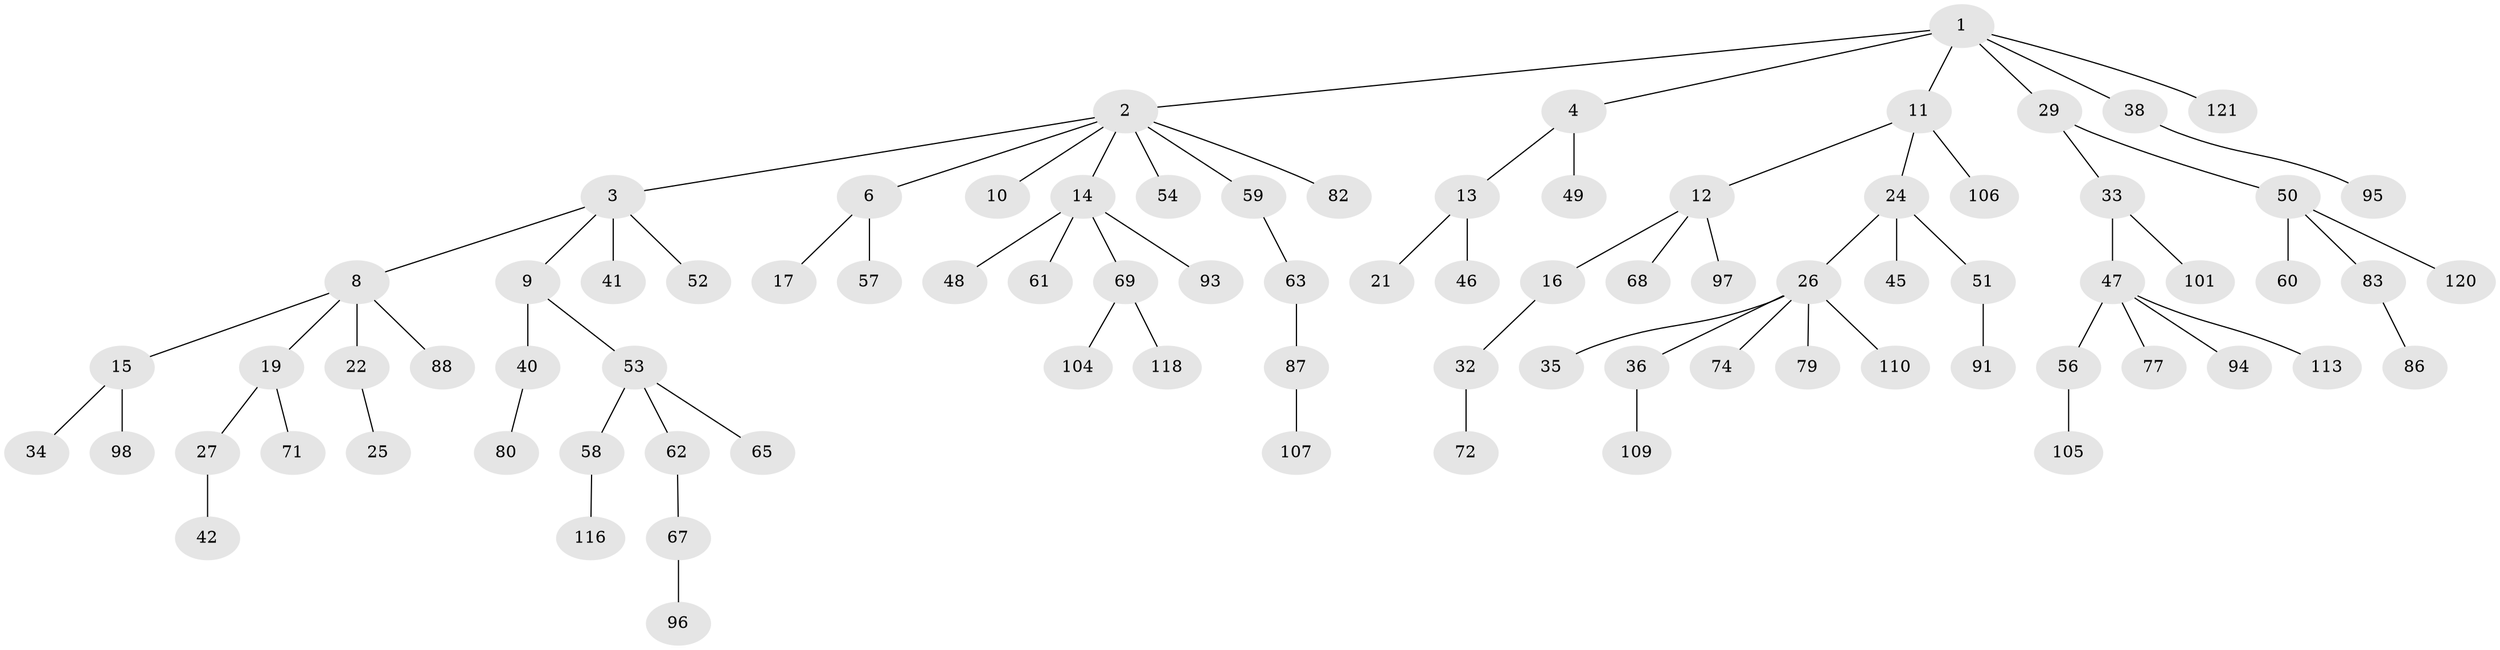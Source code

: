 // original degree distribution, {7: 0.008130081300813009, 9: 0.008130081300813009, 3: 0.11382113821138211, 2: 0.24390243902439024, 4: 0.056910569105691054, 5: 0.056910569105691054, 1: 0.5121951219512195}
// Generated by graph-tools (version 1.1) at 2025/42/03/06/25 10:42:02]
// undirected, 84 vertices, 83 edges
graph export_dot {
graph [start="1"]
  node [color=gray90,style=filled];
  1 [super="+28"];
  2 [super="+55"];
  3 [super="+7"];
  4 [super="+5"];
  6 [super="+76"];
  8 [super="+18"];
  9 [super="+20"];
  10 [super="+23"];
  11 [super="+115"];
  12 [super="+30"];
  13 [super="+100"];
  14 [super="+44"];
  15 [super="+31"];
  16 [super="+92"];
  17;
  19 [super="+75"];
  21;
  22 [super="+123"];
  24 [super="+81"];
  25;
  26 [super="+39"];
  27 [super="+111"];
  29 [super="+37"];
  32 [super="+70"];
  33;
  34;
  35;
  36 [super="+43"];
  38;
  40 [super="+73"];
  41 [super="+102"];
  42 [super="+122"];
  45;
  46;
  47 [super="+78"];
  48;
  49 [super="+84"];
  50;
  51;
  52 [super="+89"];
  53 [super="+108"];
  54;
  56;
  57 [super="+64"];
  58;
  59;
  60 [super="+66"];
  61;
  62;
  63 [super="+85"];
  65 [super="+117"];
  67 [super="+99"];
  68 [super="+119"];
  69 [super="+90"];
  71;
  72;
  74 [super="+103"];
  77;
  79;
  80;
  82;
  83 [super="+114"];
  86;
  87;
  88;
  91;
  93;
  94;
  95;
  96;
  97;
  98 [super="+112"];
  101;
  104;
  105;
  106;
  107;
  109;
  110;
  113;
  116;
  118;
  120;
  121;
  1 -- 2;
  1 -- 4;
  1 -- 11;
  1 -- 29;
  1 -- 38;
  1 -- 121;
  2 -- 3;
  2 -- 6;
  2 -- 10;
  2 -- 14;
  2 -- 54;
  2 -- 59;
  2 -- 82;
  3 -- 52;
  3 -- 8;
  3 -- 9;
  3 -- 41;
  4 -- 49;
  4 -- 13;
  6 -- 17;
  6 -- 57;
  8 -- 15;
  8 -- 19;
  8 -- 88;
  8 -- 22;
  9 -- 53;
  9 -- 40;
  11 -- 12;
  11 -- 24;
  11 -- 106;
  12 -- 16;
  12 -- 68;
  12 -- 97;
  13 -- 21;
  13 -- 46;
  14 -- 48;
  14 -- 69;
  14 -- 93;
  14 -- 61;
  15 -- 34;
  15 -- 98;
  16 -- 32;
  19 -- 27;
  19 -- 71;
  22 -- 25;
  24 -- 26;
  24 -- 45;
  24 -- 51;
  26 -- 35;
  26 -- 36;
  26 -- 79;
  26 -- 74;
  26 -- 110;
  27 -- 42;
  29 -- 33;
  29 -- 50;
  32 -- 72;
  33 -- 47;
  33 -- 101;
  36 -- 109;
  38 -- 95;
  40 -- 80;
  47 -- 56;
  47 -- 77;
  47 -- 94;
  47 -- 113;
  50 -- 60;
  50 -- 83;
  50 -- 120;
  51 -- 91;
  53 -- 58;
  53 -- 62;
  53 -- 65;
  56 -- 105;
  58 -- 116;
  59 -- 63;
  62 -- 67;
  63 -- 87;
  67 -- 96;
  69 -- 104;
  69 -- 118;
  83 -- 86;
  87 -- 107;
}
